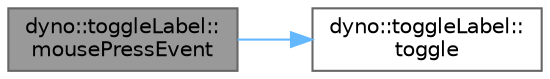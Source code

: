 digraph "dyno::toggleLabel::mousePressEvent"
{
 // LATEX_PDF_SIZE
  bgcolor="transparent";
  edge [fontname=Helvetica,fontsize=10,labelfontname=Helvetica,labelfontsize=10];
  node [fontname=Helvetica,fontsize=10,shape=box,height=0.2,width=0.4];
  rankdir="LR";
  Node1 [id="Node000001",label="dyno::toggleLabel::\lmousePressEvent",height=0.2,width=0.4,color="gray40", fillcolor="grey60", style="filled", fontcolor="black",tooltip=" "];
  Node1 -> Node2 [id="edge1_Node000001_Node000002",color="steelblue1",style="solid",tooltip=" "];
  Node2 [id="Node000002",label="dyno::toggleLabel::\ltoggle",height=0.2,width=0.4,color="grey40", fillcolor="white", style="filled",URL="$classdyno_1_1toggle_label.html#a2d5aa54208e9c686d11f307a0697df8d",tooltip=" "];
}
